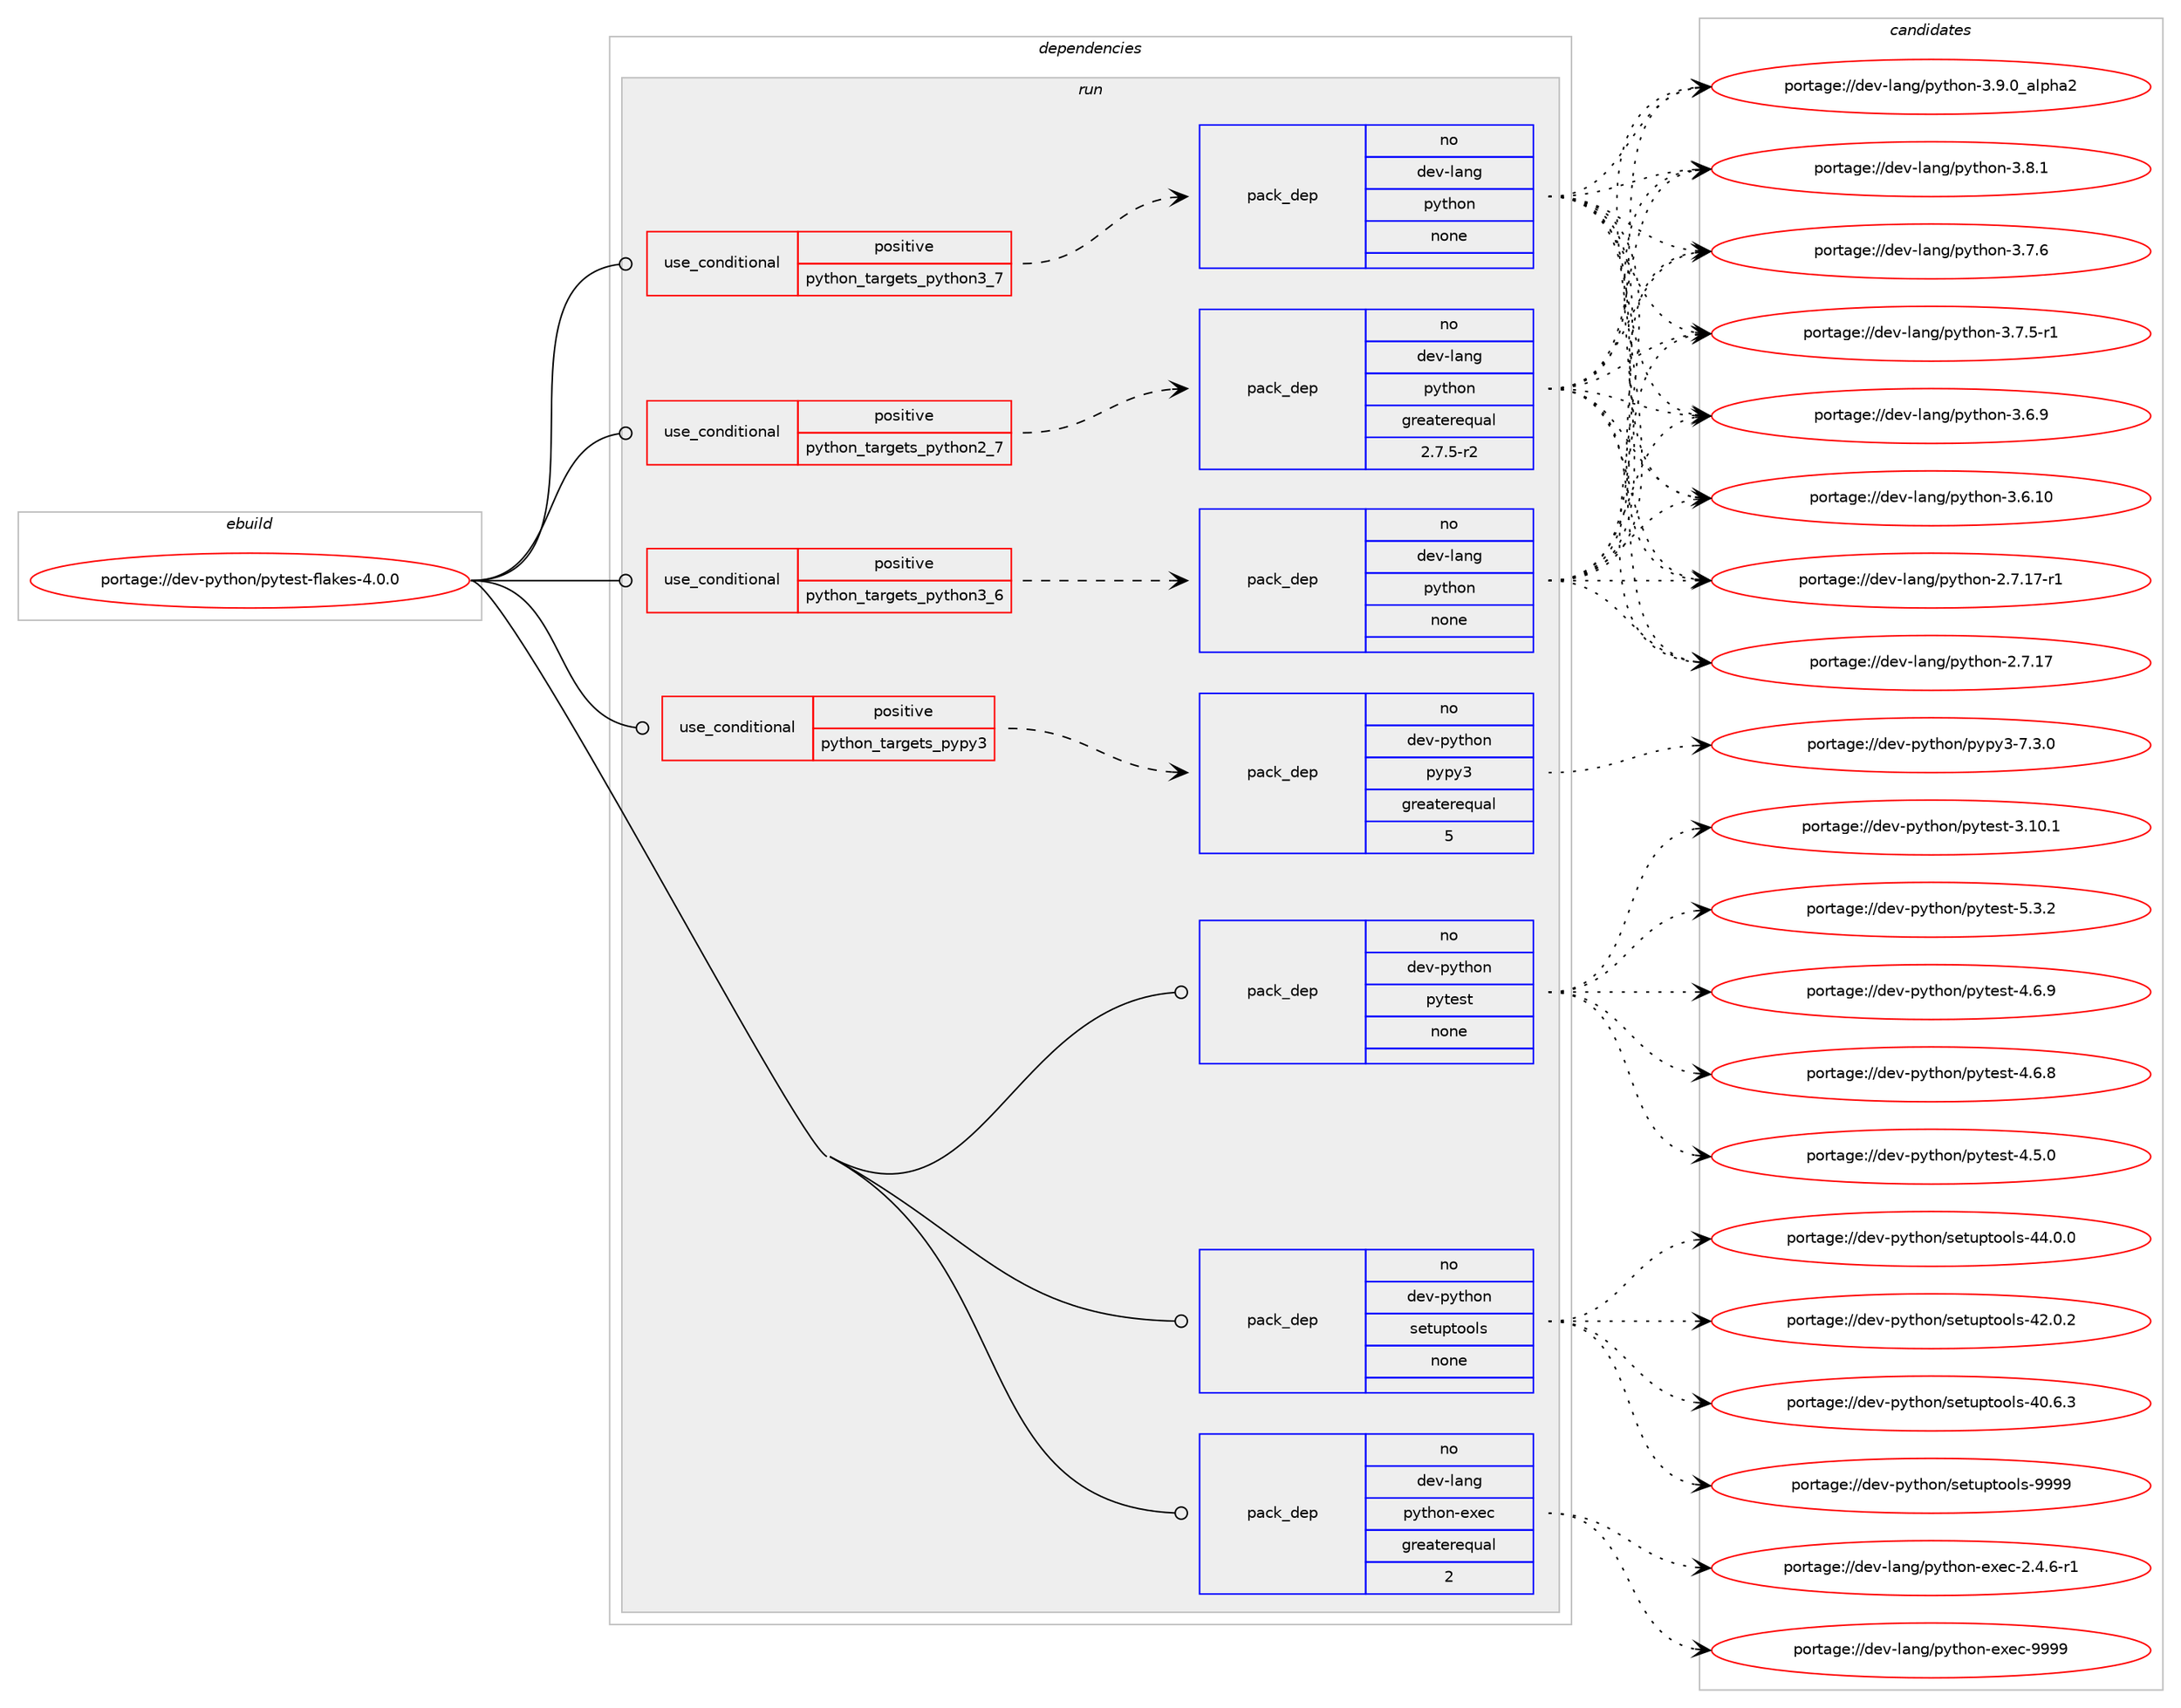 digraph prolog {

# *************
# Graph options
# *************

newrank=true;
concentrate=true;
compound=true;
graph [rankdir=LR,fontname=Helvetica,fontsize=10,ranksep=1.5];#, ranksep=2.5, nodesep=0.2];
edge  [arrowhead=vee];
node  [fontname=Helvetica,fontsize=10];

# **********
# The ebuild
# **********

subgraph cluster_leftcol {
color=gray;
rank=same;
label=<<i>ebuild</i>>;
id [label="portage://dev-python/pytest-flakes-4.0.0", color=red, width=4, href="../dev-python/pytest-flakes-4.0.0.svg"];
}

# ****************
# The dependencies
# ****************

subgraph cluster_midcol {
color=gray;
label=<<i>dependencies</i>>;
subgraph cluster_compile {
fillcolor="#eeeeee";
style=filled;
label=<<i>compile</i>>;
}
subgraph cluster_compileandrun {
fillcolor="#eeeeee";
style=filled;
label=<<i>compile and run</i>>;
}
subgraph cluster_run {
fillcolor="#eeeeee";
style=filled;
label=<<i>run</i>>;
subgraph cond108319 {
dependency434268 [label=<<TABLE BORDER="0" CELLBORDER="1" CELLSPACING="0" CELLPADDING="4"><TR><TD ROWSPAN="3" CELLPADDING="10">use_conditional</TD></TR><TR><TD>positive</TD></TR><TR><TD>python_targets_pypy3</TD></TR></TABLE>>, shape=none, color=red];
subgraph pack321028 {
dependency434269 [label=<<TABLE BORDER="0" CELLBORDER="1" CELLSPACING="0" CELLPADDING="4" WIDTH="220"><TR><TD ROWSPAN="6" CELLPADDING="30">pack_dep</TD></TR><TR><TD WIDTH="110">no</TD></TR><TR><TD>dev-python</TD></TR><TR><TD>pypy3</TD></TR><TR><TD>greaterequal</TD></TR><TR><TD>5</TD></TR></TABLE>>, shape=none, color=blue];
}
dependency434268:e -> dependency434269:w [weight=20,style="dashed",arrowhead="vee"];
}
id:e -> dependency434268:w [weight=20,style="solid",arrowhead="odot"];
subgraph cond108320 {
dependency434270 [label=<<TABLE BORDER="0" CELLBORDER="1" CELLSPACING="0" CELLPADDING="4"><TR><TD ROWSPAN="3" CELLPADDING="10">use_conditional</TD></TR><TR><TD>positive</TD></TR><TR><TD>python_targets_python2_7</TD></TR></TABLE>>, shape=none, color=red];
subgraph pack321029 {
dependency434271 [label=<<TABLE BORDER="0" CELLBORDER="1" CELLSPACING="0" CELLPADDING="4" WIDTH="220"><TR><TD ROWSPAN="6" CELLPADDING="30">pack_dep</TD></TR><TR><TD WIDTH="110">no</TD></TR><TR><TD>dev-lang</TD></TR><TR><TD>python</TD></TR><TR><TD>greaterequal</TD></TR><TR><TD>2.7.5-r2</TD></TR></TABLE>>, shape=none, color=blue];
}
dependency434270:e -> dependency434271:w [weight=20,style="dashed",arrowhead="vee"];
}
id:e -> dependency434270:w [weight=20,style="solid",arrowhead="odot"];
subgraph cond108321 {
dependency434272 [label=<<TABLE BORDER="0" CELLBORDER="1" CELLSPACING="0" CELLPADDING="4"><TR><TD ROWSPAN="3" CELLPADDING="10">use_conditional</TD></TR><TR><TD>positive</TD></TR><TR><TD>python_targets_python3_6</TD></TR></TABLE>>, shape=none, color=red];
subgraph pack321030 {
dependency434273 [label=<<TABLE BORDER="0" CELLBORDER="1" CELLSPACING="0" CELLPADDING="4" WIDTH="220"><TR><TD ROWSPAN="6" CELLPADDING="30">pack_dep</TD></TR><TR><TD WIDTH="110">no</TD></TR><TR><TD>dev-lang</TD></TR><TR><TD>python</TD></TR><TR><TD>none</TD></TR><TR><TD></TD></TR></TABLE>>, shape=none, color=blue];
}
dependency434272:e -> dependency434273:w [weight=20,style="dashed",arrowhead="vee"];
}
id:e -> dependency434272:w [weight=20,style="solid",arrowhead="odot"];
subgraph cond108322 {
dependency434274 [label=<<TABLE BORDER="0" CELLBORDER="1" CELLSPACING="0" CELLPADDING="4"><TR><TD ROWSPAN="3" CELLPADDING="10">use_conditional</TD></TR><TR><TD>positive</TD></TR><TR><TD>python_targets_python3_7</TD></TR></TABLE>>, shape=none, color=red];
subgraph pack321031 {
dependency434275 [label=<<TABLE BORDER="0" CELLBORDER="1" CELLSPACING="0" CELLPADDING="4" WIDTH="220"><TR><TD ROWSPAN="6" CELLPADDING="30">pack_dep</TD></TR><TR><TD WIDTH="110">no</TD></TR><TR><TD>dev-lang</TD></TR><TR><TD>python</TD></TR><TR><TD>none</TD></TR><TR><TD></TD></TR></TABLE>>, shape=none, color=blue];
}
dependency434274:e -> dependency434275:w [weight=20,style="dashed",arrowhead="vee"];
}
id:e -> dependency434274:w [weight=20,style="solid",arrowhead="odot"];
subgraph pack321032 {
dependency434276 [label=<<TABLE BORDER="0" CELLBORDER="1" CELLSPACING="0" CELLPADDING="4" WIDTH="220"><TR><TD ROWSPAN="6" CELLPADDING="30">pack_dep</TD></TR><TR><TD WIDTH="110">no</TD></TR><TR><TD>dev-lang</TD></TR><TR><TD>python-exec</TD></TR><TR><TD>greaterequal</TD></TR><TR><TD>2</TD></TR></TABLE>>, shape=none, color=blue];
}
id:e -> dependency434276:w [weight=20,style="solid",arrowhead="odot"];
subgraph pack321033 {
dependency434277 [label=<<TABLE BORDER="0" CELLBORDER="1" CELLSPACING="0" CELLPADDING="4" WIDTH="220"><TR><TD ROWSPAN="6" CELLPADDING="30">pack_dep</TD></TR><TR><TD WIDTH="110">no</TD></TR><TR><TD>dev-python</TD></TR><TR><TD>pytest</TD></TR><TR><TD>none</TD></TR><TR><TD></TD></TR></TABLE>>, shape=none, color=blue];
}
id:e -> dependency434277:w [weight=20,style="solid",arrowhead="odot"];
subgraph pack321034 {
dependency434278 [label=<<TABLE BORDER="0" CELLBORDER="1" CELLSPACING="0" CELLPADDING="4" WIDTH="220"><TR><TD ROWSPAN="6" CELLPADDING="30">pack_dep</TD></TR><TR><TD WIDTH="110">no</TD></TR><TR><TD>dev-python</TD></TR><TR><TD>setuptools</TD></TR><TR><TD>none</TD></TR><TR><TD></TD></TR></TABLE>>, shape=none, color=blue];
}
id:e -> dependency434278:w [weight=20,style="solid",arrowhead="odot"];
}
}

# **************
# The candidates
# **************

subgraph cluster_choices {
rank=same;
color=gray;
label=<<i>candidates</i>>;

subgraph choice321028 {
color=black;
nodesep=1;
choice100101118451121211161041111104711212111212151455546514648 [label="portage://dev-python/pypy3-7.3.0", color=red, width=4,href="../dev-python/pypy3-7.3.0.svg"];
dependency434269:e -> choice100101118451121211161041111104711212111212151455546514648:w [style=dotted,weight="100"];
}
subgraph choice321029 {
color=black;
nodesep=1;
choice10010111845108971101034711212111610411111045514657464895971081121049750 [label="portage://dev-lang/python-3.9.0_alpha2", color=red, width=4,href="../dev-lang/python-3.9.0_alpha2.svg"];
choice100101118451089711010347112121116104111110455146564649 [label="portage://dev-lang/python-3.8.1", color=red, width=4,href="../dev-lang/python-3.8.1.svg"];
choice100101118451089711010347112121116104111110455146554654 [label="portage://dev-lang/python-3.7.6", color=red, width=4,href="../dev-lang/python-3.7.6.svg"];
choice1001011184510897110103471121211161041111104551465546534511449 [label="portage://dev-lang/python-3.7.5-r1", color=red, width=4,href="../dev-lang/python-3.7.5-r1.svg"];
choice100101118451089711010347112121116104111110455146544657 [label="portage://dev-lang/python-3.6.9", color=red, width=4,href="../dev-lang/python-3.6.9.svg"];
choice10010111845108971101034711212111610411111045514654464948 [label="portage://dev-lang/python-3.6.10", color=red, width=4,href="../dev-lang/python-3.6.10.svg"];
choice100101118451089711010347112121116104111110455046554649554511449 [label="portage://dev-lang/python-2.7.17-r1", color=red, width=4,href="../dev-lang/python-2.7.17-r1.svg"];
choice10010111845108971101034711212111610411111045504655464955 [label="portage://dev-lang/python-2.7.17", color=red, width=4,href="../dev-lang/python-2.7.17.svg"];
dependency434271:e -> choice10010111845108971101034711212111610411111045514657464895971081121049750:w [style=dotted,weight="100"];
dependency434271:e -> choice100101118451089711010347112121116104111110455146564649:w [style=dotted,weight="100"];
dependency434271:e -> choice100101118451089711010347112121116104111110455146554654:w [style=dotted,weight="100"];
dependency434271:e -> choice1001011184510897110103471121211161041111104551465546534511449:w [style=dotted,weight="100"];
dependency434271:e -> choice100101118451089711010347112121116104111110455146544657:w [style=dotted,weight="100"];
dependency434271:e -> choice10010111845108971101034711212111610411111045514654464948:w [style=dotted,weight="100"];
dependency434271:e -> choice100101118451089711010347112121116104111110455046554649554511449:w [style=dotted,weight="100"];
dependency434271:e -> choice10010111845108971101034711212111610411111045504655464955:w [style=dotted,weight="100"];
}
subgraph choice321030 {
color=black;
nodesep=1;
choice10010111845108971101034711212111610411111045514657464895971081121049750 [label="portage://dev-lang/python-3.9.0_alpha2", color=red, width=4,href="../dev-lang/python-3.9.0_alpha2.svg"];
choice100101118451089711010347112121116104111110455146564649 [label="portage://dev-lang/python-3.8.1", color=red, width=4,href="../dev-lang/python-3.8.1.svg"];
choice100101118451089711010347112121116104111110455146554654 [label="portage://dev-lang/python-3.7.6", color=red, width=4,href="../dev-lang/python-3.7.6.svg"];
choice1001011184510897110103471121211161041111104551465546534511449 [label="portage://dev-lang/python-3.7.5-r1", color=red, width=4,href="../dev-lang/python-3.7.5-r1.svg"];
choice100101118451089711010347112121116104111110455146544657 [label="portage://dev-lang/python-3.6.9", color=red, width=4,href="../dev-lang/python-3.6.9.svg"];
choice10010111845108971101034711212111610411111045514654464948 [label="portage://dev-lang/python-3.6.10", color=red, width=4,href="../dev-lang/python-3.6.10.svg"];
choice100101118451089711010347112121116104111110455046554649554511449 [label="portage://dev-lang/python-2.7.17-r1", color=red, width=4,href="../dev-lang/python-2.7.17-r1.svg"];
choice10010111845108971101034711212111610411111045504655464955 [label="portage://dev-lang/python-2.7.17", color=red, width=4,href="../dev-lang/python-2.7.17.svg"];
dependency434273:e -> choice10010111845108971101034711212111610411111045514657464895971081121049750:w [style=dotted,weight="100"];
dependency434273:e -> choice100101118451089711010347112121116104111110455146564649:w [style=dotted,weight="100"];
dependency434273:e -> choice100101118451089711010347112121116104111110455146554654:w [style=dotted,weight="100"];
dependency434273:e -> choice1001011184510897110103471121211161041111104551465546534511449:w [style=dotted,weight="100"];
dependency434273:e -> choice100101118451089711010347112121116104111110455146544657:w [style=dotted,weight="100"];
dependency434273:e -> choice10010111845108971101034711212111610411111045514654464948:w [style=dotted,weight="100"];
dependency434273:e -> choice100101118451089711010347112121116104111110455046554649554511449:w [style=dotted,weight="100"];
dependency434273:e -> choice10010111845108971101034711212111610411111045504655464955:w [style=dotted,weight="100"];
}
subgraph choice321031 {
color=black;
nodesep=1;
choice10010111845108971101034711212111610411111045514657464895971081121049750 [label="portage://dev-lang/python-3.9.0_alpha2", color=red, width=4,href="../dev-lang/python-3.9.0_alpha2.svg"];
choice100101118451089711010347112121116104111110455146564649 [label="portage://dev-lang/python-3.8.1", color=red, width=4,href="../dev-lang/python-3.8.1.svg"];
choice100101118451089711010347112121116104111110455146554654 [label="portage://dev-lang/python-3.7.6", color=red, width=4,href="../dev-lang/python-3.7.6.svg"];
choice1001011184510897110103471121211161041111104551465546534511449 [label="portage://dev-lang/python-3.7.5-r1", color=red, width=4,href="../dev-lang/python-3.7.5-r1.svg"];
choice100101118451089711010347112121116104111110455146544657 [label="portage://dev-lang/python-3.6.9", color=red, width=4,href="../dev-lang/python-3.6.9.svg"];
choice10010111845108971101034711212111610411111045514654464948 [label="portage://dev-lang/python-3.6.10", color=red, width=4,href="../dev-lang/python-3.6.10.svg"];
choice100101118451089711010347112121116104111110455046554649554511449 [label="portage://dev-lang/python-2.7.17-r1", color=red, width=4,href="../dev-lang/python-2.7.17-r1.svg"];
choice10010111845108971101034711212111610411111045504655464955 [label="portage://dev-lang/python-2.7.17", color=red, width=4,href="../dev-lang/python-2.7.17.svg"];
dependency434275:e -> choice10010111845108971101034711212111610411111045514657464895971081121049750:w [style=dotted,weight="100"];
dependency434275:e -> choice100101118451089711010347112121116104111110455146564649:w [style=dotted,weight="100"];
dependency434275:e -> choice100101118451089711010347112121116104111110455146554654:w [style=dotted,weight="100"];
dependency434275:e -> choice1001011184510897110103471121211161041111104551465546534511449:w [style=dotted,weight="100"];
dependency434275:e -> choice100101118451089711010347112121116104111110455146544657:w [style=dotted,weight="100"];
dependency434275:e -> choice10010111845108971101034711212111610411111045514654464948:w [style=dotted,weight="100"];
dependency434275:e -> choice100101118451089711010347112121116104111110455046554649554511449:w [style=dotted,weight="100"];
dependency434275:e -> choice10010111845108971101034711212111610411111045504655464955:w [style=dotted,weight="100"];
}
subgraph choice321032 {
color=black;
nodesep=1;
choice10010111845108971101034711212111610411111045101120101994557575757 [label="portage://dev-lang/python-exec-9999", color=red, width=4,href="../dev-lang/python-exec-9999.svg"];
choice10010111845108971101034711212111610411111045101120101994550465246544511449 [label="portage://dev-lang/python-exec-2.4.6-r1", color=red, width=4,href="../dev-lang/python-exec-2.4.6-r1.svg"];
dependency434276:e -> choice10010111845108971101034711212111610411111045101120101994557575757:w [style=dotted,weight="100"];
dependency434276:e -> choice10010111845108971101034711212111610411111045101120101994550465246544511449:w [style=dotted,weight="100"];
}
subgraph choice321033 {
color=black;
nodesep=1;
choice1001011184511212111610411111047112121116101115116455346514650 [label="portage://dev-python/pytest-5.3.2", color=red, width=4,href="../dev-python/pytest-5.3.2.svg"];
choice1001011184511212111610411111047112121116101115116455246544657 [label="portage://dev-python/pytest-4.6.9", color=red, width=4,href="../dev-python/pytest-4.6.9.svg"];
choice1001011184511212111610411111047112121116101115116455246544656 [label="portage://dev-python/pytest-4.6.8", color=red, width=4,href="../dev-python/pytest-4.6.8.svg"];
choice1001011184511212111610411111047112121116101115116455246534648 [label="portage://dev-python/pytest-4.5.0", color=red, width=4,href="../dev-python/pytest-4.5.0.svg"];
choice100101118451121211161041111104711212111610111511645514649484649 [label="portage://dev-python/pytest-3.10.1", color=red, width=4,href="../dev-python/pytest-3.10.1.svg"];
dependency434277:e -> choice1001011184511212111610411111047112121116101115116455346514650:w [style=dotted,weight="100"];
dependency434277:e -> choice1001011184511212111610411111047112121116101115116455246544657:w [style=dotted,weight="100"];
dependency434277:e -> choice1001011184511212111610411111047112121116101115116455246544656:w [style=dotted,weight="100"];
dependency434277:e -> choice1001011184511212111610411111047112121116101115116455246534648:w [style=dotted,weight="100"];
dependency434277:e -> choice100101118451121211161041111104711212111610111511645514649484649:w [style=dotted,weight="100"];
}
subgraph choice321034 {
color=black;
nodesep=1;
choice10010111845112121116104111110471151011161171121161111111081154557575757 [label="portage://dev-python/setuptools-9999", color=red, width=4,href="../dev-python/setuptools-9999.svg"];
choice100101118451121211161041111104711510111611711211611111110811545525246484648 [label="portage://dev-python/setuptools-44.0.0", color=red, width=4,href="../dev-python/setuptools-44.0.0.svg"];
choice100101118451121211161041111104711510111611711211611111110811545525046484650 [label="portage://dev-python/setuptools-42.0.2", color=red, width=4,href="../dev-python/setuptools-42.0.2.svg"];
choice100101118451121211161041111104711510111611711211611111110811545524846544651 [label="portage://dev-python/setuptools-40.6.3", color=red, width=4,href="../dev-python/setuptools-40.6.3.svg"];
dependency434278:e -> choice10010111845112121116104111110471151011161171121161111111081154557575757:w [style=dotted,weight="100"];
dependency434278:e -> choice100101118451121211161041111104711510111611711211611111110811545525246484648:w [style=dotted,weight="100"];
dependency434278:e -> choice100101118451121211161041111104711510111611711211611111110811545525046484650:w [style=dotted,weight="100"];
dependency434278:e -> choice100101118451121211161041111104711510111611711211611111110811545524846544651:w [style=dotted,weight="100"];
}
}

}
